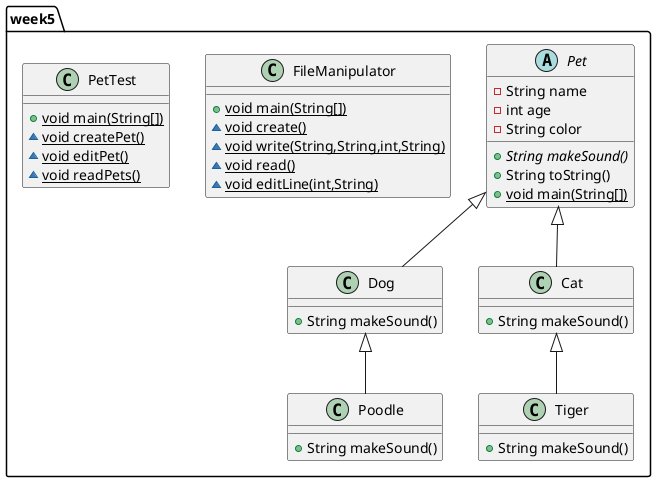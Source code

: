@startuml
abstract class week5.Pet {
- String name
- int age
- String color
+ {abstract}String makeSound()
+ String toString()
+ {static} void main(String[])
}
class week5.Dog {
+ String makeSound()
}
class week5.Poodle {
+ String makeSound()
}
class week5.Cat {
+ String makeSound()
}
class week5.Tiger {
+ String makeSound()
}

class week5.FileManipulator {
+ {static} void main(String[])
~ {static} void create()
~ {static} void write(String,String,int,String)
~ {static} void read()
~ {static} void editLine(int,String)
}

class week5.PetTest {
+ {static} void main(String[])
~ {static} void createPet()
~ {static} void editPet()
~ {static} void readPets()
}


week5.Pet <|-- week5.Dog
week5.Dog <|-- week5.Poodle
week5.Pet <|-- week5.Cat
week5.Cat <|-- week5.Tiger
@enduml